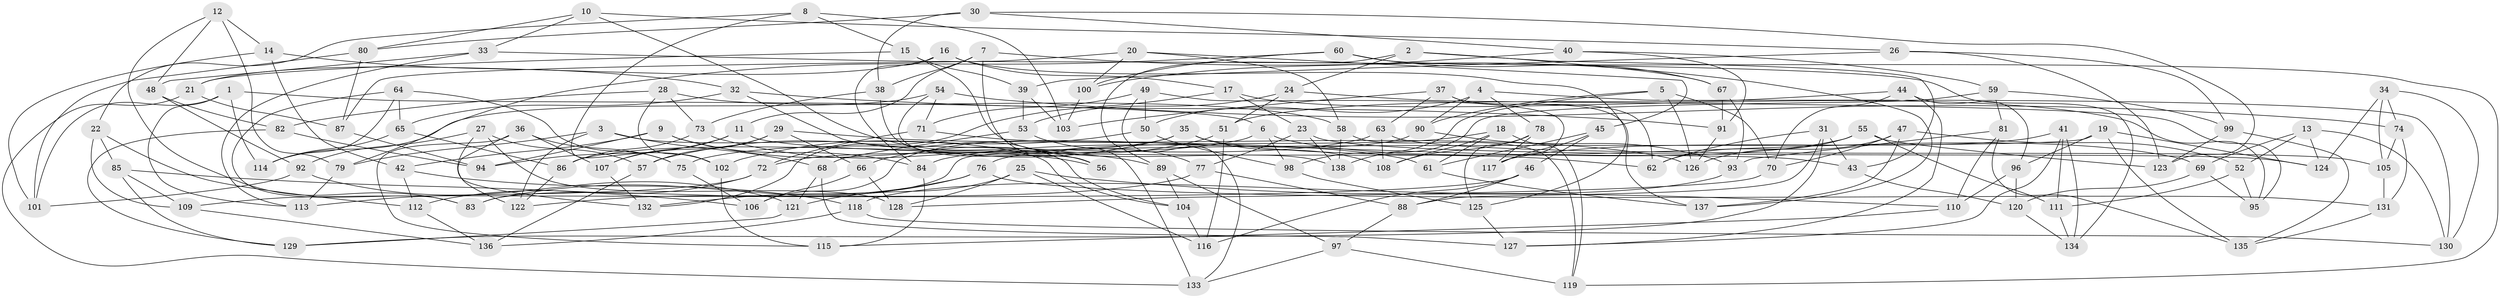 // Generated by graph-tools (version 1.1) at 2025/50/03/09/25 03:50:46]
// undirected, 138 vertices, 276 edges
graph export_dot {
graph [start="1"]
  node [color=gray90,style=filled];
  1;
  2;
  3;
  4;
  5;
  6;
  7;
  8;
  9;
  10;
  11;
  12;
  13;
  14;
  15;
  16;
  17;
  18;
  19;
  20;
  21;
  22;
  23;
  24;
  25;
  26;
  27;
  28;
  29;
  30;
  31;
  32;
  33;
  34;
  35;
  36;
  37;
  38;
  39;
  40;
  41;
  42;
  43;
  44;
  45;
  46;
  47;
  48;
  49;
  50;
  51;
  52;
  53;
  54;
  55;
  56;
  57;
  58;
  59;
  60;
  61;
  62;
  63;
  64;
  65;
  66;
  67;
  68;
  69;
  70;
  71;
  72;
  73;
  74;
  75;
  76;
  77;
  78;
  79;
  80;
  81;
  82;
  83;
  84;
  85;
  86;
  87;
  88;
  89;
  90;
  91;
  92;
  93;
  94;
  95;
  96;
  97;
  98;
  99;
  100;
  101;
  102;
  103;
  104;
  105;
  106;
  107;
  108;
  109;
  110;
  111;
  112;
  113;
  114;
  115;
  116;
  117;
  118;
  119;
  120;
  121;
  122;
  123;
  124;
  125;
  126;
  127;
  128;
  129;
  130;
  131;
  132;
  133;
  134;
  135;
  136;
  137;
  138;
  1 -- 6;
  1 -- 101;
  1 -- 113;
  1 -- 114;
  2 -- 89;
  2 -- 24;
  2 -- 67;
  2 -- 43;
  3 -- 104;
  3 -- 122;
  3 -- 79;
  3 -- 68;
  4 -- 78;
  4 -- 130;
  4 -- 90;
  4 -- 50;
  5 -- 90;
  5 -- 126;
  5 -- 98;
  5 -- 70;
  6 -- 98;
  6 -- 69;
  6 -- 72;
  7 -- 137;
  7 -- 133;
  7 -- 38;
  7 -- 11;
  8 -- 22;
  8 -- 15;
  8 -- 103;
  8 -- 102;
  9 -- 94;
  9 -- 42;
  9 -- 84;
  9 -- 56;
  10 -- 56;
  10 -- 26;
  10 -- 80;
  10 -- 33;
  11 -- 94;
  11 -- 43;
  11 -- 107;
  12 -- 79;
  12 -- 14;
  12 -- 48;
  12 -- 83;
  13 -- 52;
  13 -- 124;
  13 -- 130;
  13 -- 69;
  14 -- 101;
  14 -- 42;
  14 -- 32;
  15 -- 39;
  15 -- 138;
  15 -- 21;
  16 -- 84;
  16 -- 125;
  16 -- 21;
  16 -- 17;
  17 -- 132;
  17 -- 23;
  17 -- 95;
  18 -- 61;
  18 -- 108;
  18 -- 76;
  18 -- 119;
  19 -- 83;
  19 -- 124;
  19 -- 96;
  19 -- 135;
  20 -- 58;
  20 -- 87;
  20 -- 45;
  20 -- 100;
  21 -- 133;
  21 -- 87;
  22 -- 85;
  22 -- 112;
  22 -- 109;
  23 -- 138;
  23 -- 77;
  23 -- 124;
  24 -- 95;
  24 -- 51;
  24 -- 53;
  25 -- 116;
  25 -- 110;
  25 -- 128;
  25 -- 121;
  26 -- 99;
  26 -- 39;
  26 -- 123;
  27 -- 128;
  27 -- 57;
  27 -- 132;
  27 -- 92;
  28 -- 102;
  28 -- 58;
  28 -- 73;
  28 -- 82;
  29 -- 107;
  29 -- 61;
  29 -- 57;
  29 -- 66;
  30 -- 80;
  30 -- 123;
  30 -- 38;
  30 -- 40;
  31 -- 43;
  31 -- 88;
  31 -- 62;
  31 -- 129;
  32 -- 65;
  32 -- 91;
  32 -- 104;
  33 -- 134;
  33 -- 113;
  33 -- 48;
  34 -- 74;
  34 -- 105;
  34 -- 130;
  34 -- 124;
  35 -- 108;
  35 -- 62;
  35 -- 86;
  35 -- 57;
  36 -- 107;
  36 -- 75;
  36 -- 122;
  36 -- 115;
  37 -- 103;
  37 -- 62;
  37 -- 63;
  37 -- 137;
  38 -- 73;
  38 -- 56;
  39 -- 53;
  39 -- 103;
  40 -- 59;
  40 -- 100;
  40 -- 91;
  41 -- 127;
  41 -- 111;
  41 -- 117;
  41 -- 134;
  42 -- 112;
  42 -- 118;
  43 -- 120;
  44 -- 51;
  44 -- 127;
  44 -- 96;
  44 -- 70;
  45 -- 61;
  45 -- 46;
  45 -- 117;
  46 -- 88;
  46 -- 116;
  46 -- 109;
  47 -- 137;
  47 -- 70;
  47 -- 126;
  47 -- 52;
  48 -- 92;
  48 -- 82;
  49 -- 133;
  49 -- 71;
  49 -- 50;
  49 -- 117;
  50 -- 98;
  50 -- 102;
  51 -- 66;
  51 -- 116;
  52 -- 95;
  52 -- 111;
  53 -- 68;
  53 -- 77;
  54 -- 114;
  54 -- 56;
  54 -- 71;
  54 -- 74;
  55 -- 123;
  55 -- 111;
  55 -- 84;
  55 -- 62;
  57 -- 136;
  58 -- 119;
  58 -- 138;
  59 -- 138;
  59 -- 81;
  59 -- 99;
  60 -- 67;
  60 -- 119;
  60 -- 79;
  60 -- 100;
  61 -- 137;
  63 -- 75;
  63 -- 108;
  63 -- 105;
  64 -- 83;
  64 -- 65;
  64 -- 114;
  64 -- 75;
  65 -- 114;
  65 -- 86;
  66 -- 106;
  66 -- 128;
  67 -- 93;
  67 -- 91;
  68 -- 127;
  68 -- 121;
  69 -- 120;
  69 -- 95;
  70 -- 128;
  71 -- 126;
  71 -- 72;
  72 -- 112;
  72 -- 113;
  73 -- 86;
  73 -- 89;
  74 -- 105;
  74 -- 131;
  75 -- 106;
  76 -- 131;
  76 -- 83;
  76 -- 132;
  77 -- 122;
  77 -- 88;
  78 -- 108;
  78 -- 125;
  78 -- 117;
  79 -- 113;
  80 -- 87;
  80 -- 101;
  81 -- 135;
  81 -- 110;
  81 -- 93;
  82 -- 129;
  82 -- 94;
  84 -- 115;
  85 -- 109;
  85 -- 129;
  85 -- 106;
  86 -- 122;
  87 -- 94;
  88 -- 97;
  89 -- 104;
  89 -- 97;
  90 -- 106;
  90 -- 93;
  91 -- 126;
  92 -- 101;
  92 -- 121;
  93 -- 118;
  96 -- 120;
  96 -- 110;
  97 -- 119;
  97 -- 133;
  98 -- 125;
  99 -- 123;
  99 -- 135;
  100 -- 103;
  102 -- 115;
  104 -- 116;
  105 -- 131;
  107 -- 132;
  109 -- 136;
  110 -- 115;
  111 -- 134;
  112 -- 136;
  118 -- 130;
  118 -- 136;
  120 -- 134;
  121 -- 129;
  125 -- 127;
  131 -- 135;
}

